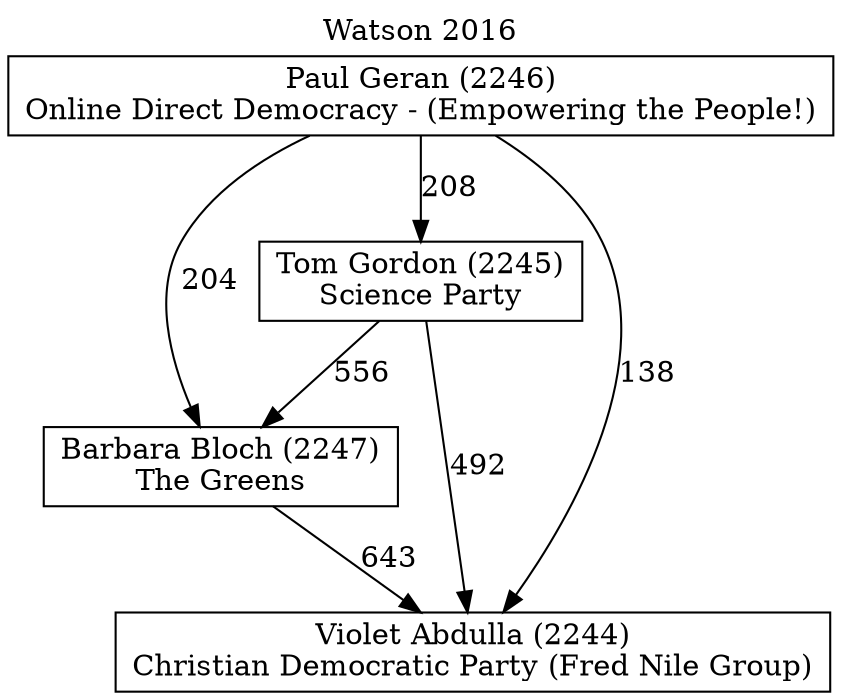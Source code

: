 // House preference flow
digraph "Violet Abdulla (2244)_Watson_2016" {
	graph [label="Watson 2016" labelloc=t mclimit=10]
	node [shape=box]
	"Paul Geran (2246)" [label="Paul Geran (2246)
Online Direct Democracy - (Empowering the People!)"]
	"Barbara Bloch (2247)" [label="Barbara Bloch (2247)
The Greens"]
	"Tom Gordon (2245)" [label="Tom Gordon (2245)
Science Party"]
	"Violet Abdulla (2244)" [label="Violet Abdulla (2244)
Christian Democratic Party (Fred Nile Group)"]
	"Tom Gordon (2245)" -> "Barbara Bloch (2247)" [label=556]
	"Paul Geran (2246)" -> "Barbara Bloch (2247)" [label=204]
	"Paul Geran (2246)" -> "Violet Abdulla (2244)" [label=138]
	"Barbara Bloch (2247)" -> "Violet Abdulla (2244)" [label=643]
	"Tom Gordon (2245)" -> "Violet Abdulla (2244)" [label=492]
	"Paul Geran (2246)" -> "Tom Gordon (2245)" [label=208]
}
